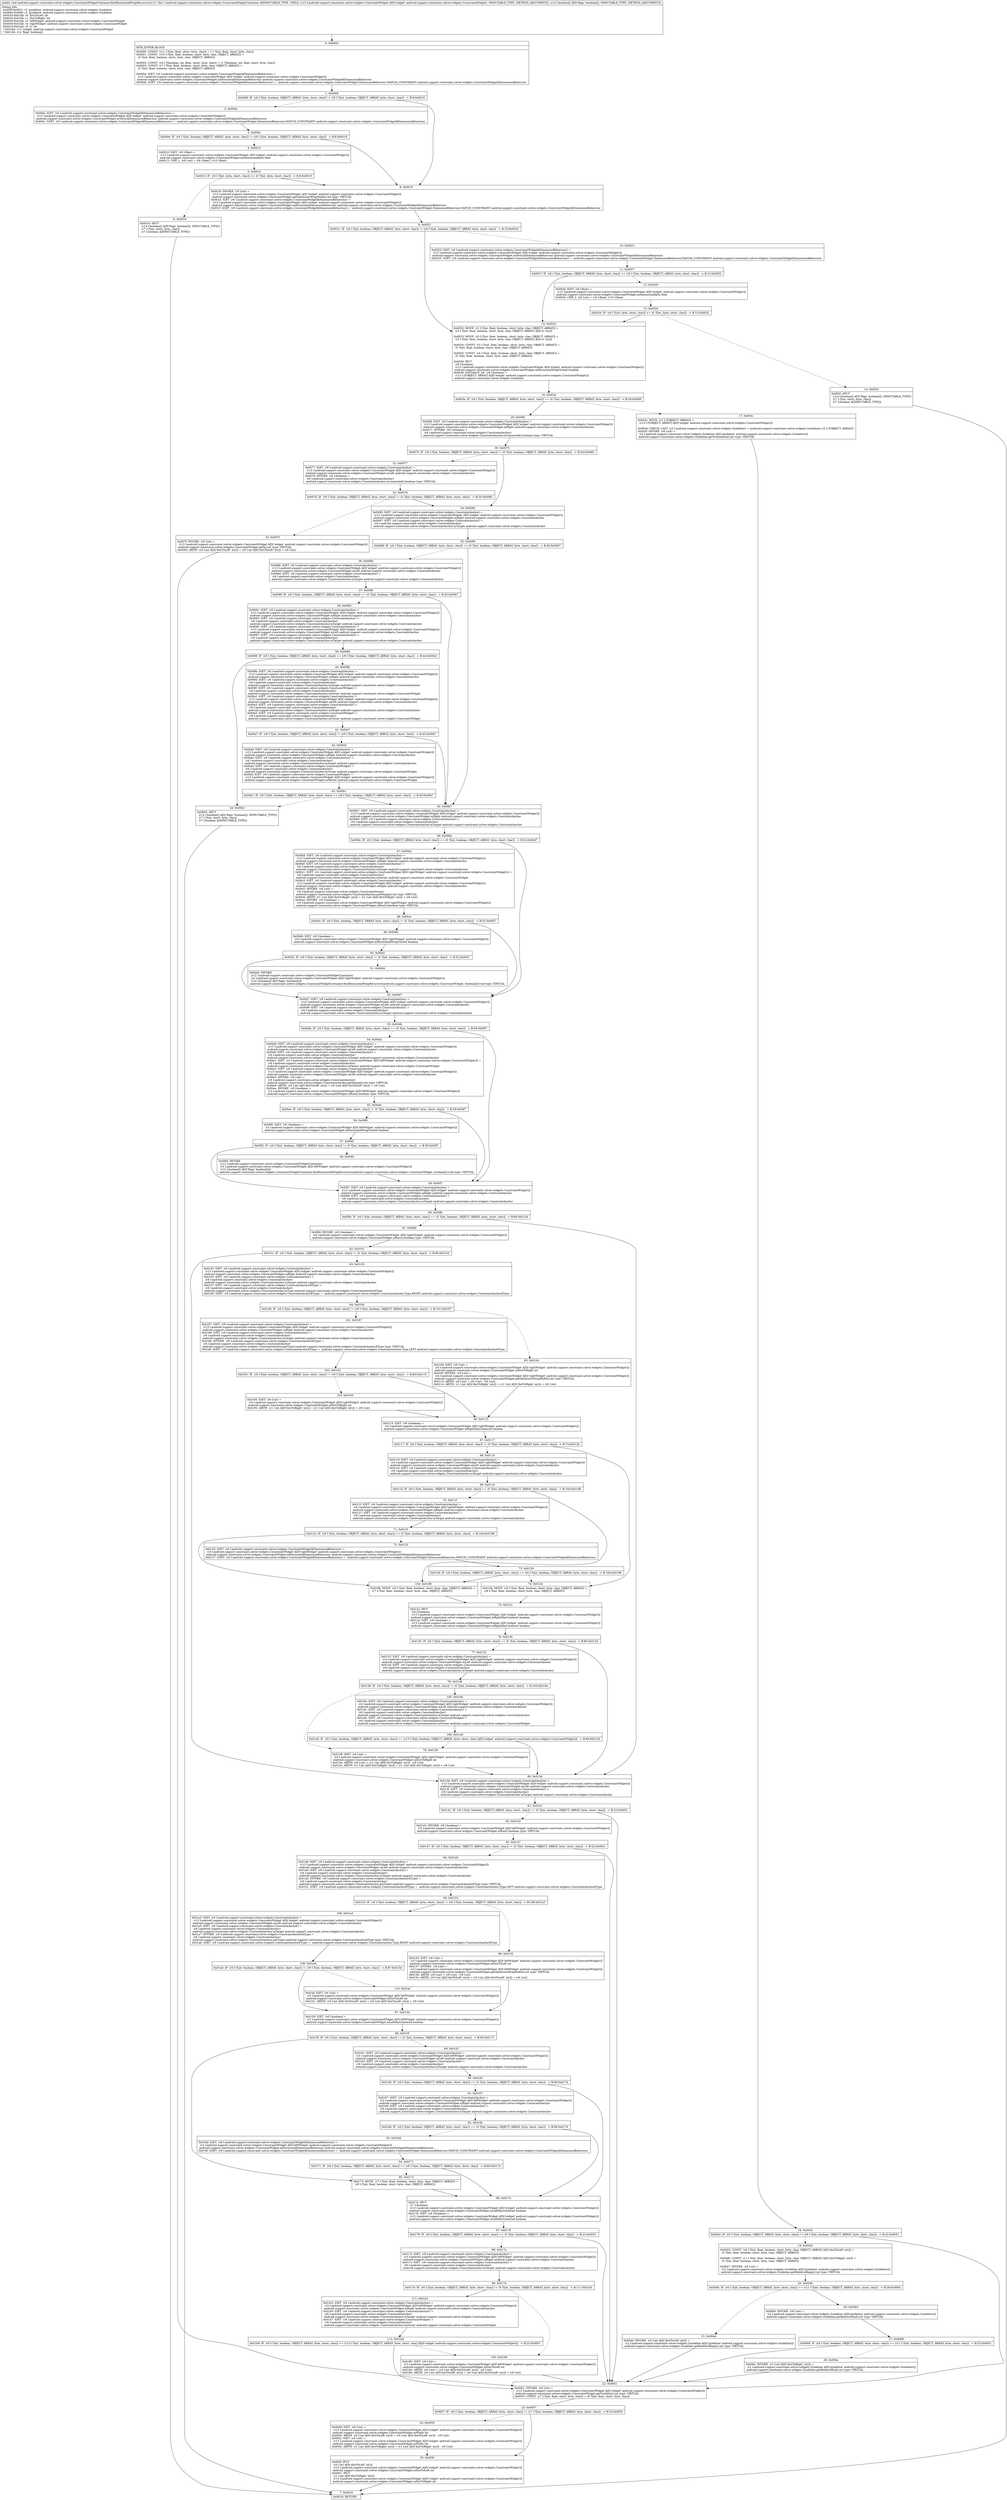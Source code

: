 digraph "CFG forandroid.support.constraint.solver.widgets.ConstraintWidgetContainer.findHorizontalWrapRecursive(Landroid\/support\/constraint\/solver\/widgets\/ConstraintWidget;[Z)V" {
Node_0 [shape=record,label="{0\:\ 0x0000|MTH_ENTER_BLOCK\l|0x0000: CONST  (r11 I:?[int, float, short, byte, char]) = (\-1 ?[int, float, short, byte, char]) \l0x0001: CONST  (r10 I:?[int, float, boolean, short, byte, char, OBJECT, ARRAY]) = \l  (0 ?[int, float, boolean, short, byte, char, OBJECT, ARRAY])\l \l0x0002: CONST  (r8 I:?[boolean, int, float, short, byte, char]) = (1 ?[boolean, int, float, short, byte, char]) \l0x0003: CONST  (r7 I:?[int, float, boolean, short, byte, char, OBJECT, ARRAY]) = \l  (0 ?[int, float, boolean, short, byte, char, OBJECT, ARRAY])\l \l0x0004: IGET  (r6 I:android.support.constraint.solver.widgets.ConstraintWidget$DimensionBehaviour) = \l  (r13 I:android.support.constraint.solver.widgets.ConstraintWidget A[D('widget' android.support.constraint.solver.widgets.ConstraintWidget)])\l android.support.constraint.solver.widgets.ConstraintWidget.mHorizontalDimensionBehaviour android.support.constraint.solver.widgets.ConstraintWidget$DimensionBehaviour \l0x0006: SGET  (r9 I:android.support.constraint.solver.widgets.ConstraintWidget$DimensionBehaviour) =  android.support.constraint.solver.widgets.ConstraintWidget.DimensionBehaviour.MATCH_CONSTRAINT android.support.constraint.solver.widgets.ConstraintWidget$DimensionBehaviour \l}"];
Node_1 [shape=record,label="{1\:\ 0x0008|0x0008: IF  (r6 I:?[int, boolean, OBJECT, ARRAY, byte, short, char]) != (r9 I:?[int, boolean, OBJECT, ARRAY, byte, short, char])  \-\> B:8:0x0019 \l}"];
Node_2 [shape=record,label="{2\:\ 0x000a|0x000a: IGET  (r6 I:android.support.constraint.solver.widgets.ConstraintWidget$DimensionBehaviour) = \l  (r13 I:android.support.constraint.solver.widgets.ConstraintWidget A[D('widget' android.support.constraint.solver.widgets.ConstraintWidget)])\l android.support.constraint.solver.widgets.ConstraintWidget.mVerticalDimensionBehaviour android.support.constraint.solver.widgets.ConstraintWidget$DimensionBehaviour \l0x000c: SGET  (r9 I:android.support.constraint.solver.widgets.ConstraintWidget$DimensionBehaviour) =  android.support.constraint.solver.widgets.ConstraintWidget.DimensionBehaviour.MATCH_CONSTRAINT android.support.constraint.solver.widgets.ConstraintWidget$DimensionBehaviour \l}"];
Node_3 [shape=record,label="{3\:\ 0x000e|0x000e: IF  (r6 I:?[int, boolean, OBJECT, ARRAY, byte, short, char]) != (r9 I:?[int, boolean, OBJECT, ARRAY, byte, short, char])  \-\> B:8:0x0019 \l}"];
Node_4 [shape=record,label="{4\:\ 0x0010|0x0010: IGET  (r6 I:float) = \l  (r13 I:android.support.constraint.solver.widgets.ConstraintWidget A[D('widget' android.support.constraint.solver.widgets.ConstraintWidget)])\l android.support.constraint.solver.widgets.ConstraintWidget.mDimensionRatio float \l0x0012: CMP_L  (r6 I:int) = (r6 I:float), (r10 I:float) \l}"];
Node_5 [shape=record,label="{5\:\ 0x0014|0x0014: IF  (r6 I:?[int, byte, short, char]) \<= (0 ?[int, byte, short, char])  \-\> B:8:0x0019 \l}"];
Node_6 [shape=record,label="{6\:\ 0x0016|0x0016: APUT  \l  (r14 I:boolean[] A[D('flags' boolean[]), IMMUTABLE_TYPE])\l  (r7 I:?[int, short, byte, char])\l  (r7 I:boolean A[IMMUTABLE_TYPE])\l \l}"];
Node_7 [shape=record,label="{7\:\ 0x0018|0x0018: RETURN   \l}"];
Node_8 [shape=record,label="{8\:\ 0x0019|0x0019: INVOKE  (r5 I:int) = \l  (r13 I:android.support.constraint.solver.widgets.ConstraintWidget A[D('widget' android.support.constraint.solver.widgets.ConstraintWidget)])\l android.support.constraint.solver.widgets.ConstraintWidget.getOptimizerWrapWidth():int type: VIRTUAL \l0x001d: IGET  (r6 I:android.support.constraint.solver.widgets.ConstraintWidget$DimensionBehaviour) = \l  (r13 I:android.support.constraint.solver.widgets.ConstraintWidget A[D('widget' android.support.constraint.solver.widgets.ConstraintWidget)])\l android.support.constraint.solver.widgets.ConstraintWidget.mHorizontalDimensionBehaviour android.support.constraint.solver.widgets.ConstraintWidget$DimensionBehaviour \l0x001f: SGET  (r9 I:android.support.constraint.solver.widgets.ConstraintWidget$DimensionBehaviour) =  android.support.constraint.solver.widgets.ConstraintWidget.DimensionBehaviour.MATCH_CONSTRAINT android.support.constraint.solver.widgets.ConstraintWidget$DimensionBehaviour \l}"];
Node_9 [shape=record,label="{9\:\ 0x0021|0x0021: IF  (r6 I:?[int, boolean, OBJECT, ARRAY, byte, short, char]) != (r9 I:?[int, boolean, OBJECT, ARRAY, byte, short, char])  \-\> B:15:0x0032 \l}"];
Node_10 [shape=record,label="{10\:\ 0x0023|0x0023: IGET  (r6 I:android.support.constraint.solver.widgets.ConstraintWidget$DimensionBehaviour) = \l  (r13 I:android.support.constraint.solver.widgets.ConstraintWidget A[D('widget' android.support.constraint.solver.widgets.ConstraintWidget)])\l android.support.constraint.solver.widgets.ConstraintWidget.mVerticalDimensionBehaviour android.support.constraint.solver.widgets.ConstraintWidget$DimensionBehaviour \l0x0025: SGET  (r9 I:android.support.constraint.solver.widgets.ConstraintWidget$DimensionBehaviour) =  android.support.constraint.solver.widgets.ConstraintWidget.DimensionBehaviour.MATCH_CONSTRAINT android.support.constraint.solver.widgets.ConstraintWidget$DimensionBehaviour \l}"];
Node_11 [shape=record,label="{11\:\ 0x0027|0x0027: IF  (r6 I:?[int, boolean, OBJECT, ARRAY, byte, short, char]) == (r9 I:?[int, boolean, OBJECT, ARRAY, byte, short, char])  \-\> B:15:0x0032 \l}"];
Node_12 [shape=record,label="{12\:\ 0x0029|0x0029: IGET  (r6 I:float) = \l  (r13 I:android.support.constraint.solver.widgets.ConstraintWidget A[D('widget' android.support.constraint.solver.widgets.ConstraintWidget)])\l android.support.constraint.solver.widgets.ConstraintWidget.mDimensionRatio float \l0x002b: CMP_L  (r6 I:int) = (r6 I:float), (r10 I:float) \l}"];
Node_13 [shape=record,label="{13\:\ 0x002d|0x002d: IF  (r6 I:?[int, byte, short, char]) \<= (0 ?[int, byte, short, char])  \-\> B:15:0x0032 \l}"];
Node_14 [shape=record,label="{14\:\ 0x002f|0x002f: APUT  \l  (r14 I:boolean[] A[D('flags' boolean[]), IMMUTABLE_TYPE])\l  (r7 I:?[int, short, byte, char])\l  (r7 I:boolean A[IMMUTABLE_TYPE])\l \l}"];
Node_15 [shape=record,label="{15\:\ 0x0032|0x0032: MOVE  (r1 I:?[int, float, boolean, short, byte, char, OBJECT, ARRAY]) = \l  (r5 I:?[int, float, boolean, short, byte, char, OBJECT, ARRAY] A[D('w' int)])\l \l0x0033: MOVE  (r0 I:?[int, float, boolean, short, byte, char, OBJECT, ARRAY]) = \l  (r5 I:?[int, float, boolean, short, byte, char, OBJECT, ARRAY] A[D('w' int)])\l \l0x0034: CONST  (r3 I:?[int, float, boolean, short, byte, char, OBJECT, ARRAY]) = \l  (0 ?[int, float, boolean, short, byte, char, OBJECT, ARRAY])\l \l0x0035: CONST  (r4 I:?[int, float, boolean, short, byte, char, OBJECT, ARRAY]) = \l  (0 ?[int, float, boolean, short, byte, char, OBJECT, ARRAY])\l \l0x0036: IPUT  \l  (r8 I:boolean)\l  (r13 I:android.support.constraint.solver.widgets.ConstraintWidget A[D('widget' android.support.constraint.solver.widgets.ConstraintWidget)])\l android.support.constraint.solver.widgets.ConstraintWidget.mHorizontalWrapVisited boolean \l0x0038: INSTANCE_OF  (r6 I:boolean) = \l  (r13 I:?[OBJECT, ARRAY] A[D('widget' android.support.constraint.solver.widgets.ConstraintWidget)])\l android.support.constraint.solver.widgets.Guideline \l}"];
Node_16 [shape=record,label="{16\:\ 0x003a|0x003a: IF  (r6 I:?[int, boolean, OBJECT, ARRAY, byte, short, char]) == (0 ?[int, boolean, OBJECT, ARRAY, byte, short, char])  \-\> B:29:0x006f \l}"];
Node_17 [shape=record,label="{17\:\ 0x003c|0x003c: MOVE  (r2 I:?[OBJECT, ARRAY]) = \l  (r13 I:?[OBJECT, ARRAY] A[D('widget' android.support.constraint.solver.widgets.ConstraintWidget)])\l \l0x003d: CHECK_CAST  (r2 I:android.support.constraint.solver.widgets.Guideline) = (android.support.constraint.solver.widgets.Guideline) (r2 I:?[OBJECT, ARRAY]) \l0x003f: INVOKE  (r6 I:int) = \l  (r2 I:android.support.constraint.solver.widgets.Guideline A[D('guideline' android.support.constraint.solver.widgets.Guideline)])\l android.support.constraint.solver.widgets.Guideline.getOrientation():int type: VIRTUAL \l}"];
Node_18 [shape=record,label="{18\:\ 0x0043|0x0043: IF  (r6 I:?[int, boolean, OBJECT, ARRAY, byte, short, char]) != (r8 I:?[int, boolean, OBJECT, ARRAY, byte, short, char])  \-\> B:22:0x0051 \l}"];
Node_19 [shape=record,label="{19\:\ 0x0045|0x0045: CONST  (r0 I:?[int, float, boolean, short, byte, char, OBJECT, ARRAY] A[D('distToLeft' int)]) = \l  (0 ?[int, float, boolean, short, byte, char, OBJECT, ARRAY])\l \l0x0046: CONST  (r1 I:?[int, float, boolean, short, byte, char, OBJECT, ARRAY] A[D('distToRight' int)]) = \l  (0 ?[int, float, boolean, short, byte, char, OBJECT, ARRAY])\l \l0x0047: INVOKE  (r6 I:int) = \l  (r2 I:android.support.constraint.solver.widgets.Guideline A[D('guideline' android.support.constraint.solver.widgets.Guideline)])\l android.support.constraint.solver.widgets.Guideline.getRelativeBegin():int type: VIRTUAL \l}"];
Node_20 [shape=record,label="{20\:\ 0x004b|0x004b: IF  (r6 I:?[int, boolean, OBJECT, ARRAY, byte, short, char]) == (r11 I:?[int, boolean, OBJECT, ARRAY, byte, short, char])  \-\> B:26:0x0064 \l}"];
Node_21 [shape=record,label="{21\:\ 0x004d|0x004d: INVOKE  (r0 I:int A[D('distToLeft' int)]) = \l  (r2 I:android.support.constraint.solver.widgets.Guideline A[D('guideline' android.support.constraint.solver.widgets.Guideline)])\l android.support.constraint.solver.widgets.Guideline.getRelativeBegin():int type: VIRTUAL \l}"];
Node_22 [shape=record,label="{22\:\ 0x0051|0x0051: INVOKE  (r6 I:int) = \l  (r13 I:android.support.constraint.solver.widgets.ConstraintWidget A[D('widget' android.support.constraint.solver.widgets.ConstraintWidget)])\l android.support.constraint.solver.widgets.ConstraintWidget.getVisibility():int type: VIRTUAL \l0x0055: CONST  (r7 I:?[int, float, short, byte, char]) = (8 ?[int, float, short, byte, char]) \l}"];
Node_23 [shape=record,label="{23\:\ 0x0057|0x0057: IF  (r6 I:?[int, boolean, OBJECT, ARRAY, byte, short, char]) != (r7 I:?[int, boolean, OBJECT, ARRAY, byte, short, char])  \-\> B:25:0x005f \l}"];
Node_24 [shape=record,label="{24\:\ 0x0059|0x0059: IGET  (r6 I:int) = \l  (r13 I:android.support.constraint.solver.widgets.ConstraintWidget A[D('widget' android.support.constraint.solver.widgets.ConstraintWidget)])\l android.support.constraint.solver.widgets.ConstraintWidget.mWidth int \l0x005b: ARITH  (r0 I:int A[D('distToLeft' int)]) = (r0 I:int A[D('distToLeft' int)]) \- (r6 I:int) \l0x005c: IGET  (r6 I:int) = \l  (r13 I:android.support.constraint.solver.widgets.ConstraintWidget A[D('widget' android.support.constraint.solver.widgets.ConstraintWidget)])\l android.support.constraint.solver.widgets.ConstraintWidget.mWidth int \l0x005e: ARITH  (r1 I:int A[D('distToRight' int)]) = (r1 I:int A[D('distToRight' int)]) \- (r6 I:int) \l}"];
Node_25 [shape=record,label="{25\:\ 0x005f|0x005f: IPUT  \l  (r0 I:int A[D('distToLeft' int)])\l  (r13 I:android.support.constraint.solver.widgets.ConstraintWidget A[D('widget' android.support.constraint.solver.widgets.ConstraintWidget)])\l android.support.constraint.solver.widgets.ConstraintWidget.mDistToLeft int \l0x0061: IPUT  \l  (r1 I:int A[D('distToRight' int)])\l  (r13 I:android.support.constraint.solver.widgets.ConstraintWidget A[D('widget' android.support.constraint.solver.widgets.ConstraintWidget)])\l android.support.constraint.solver.widgets.ConstraintWidget.mDistToRight int \l}"];
Node_26 [shape=record,label="{26\:\ 0x0064|0x0064: INVOKE  (r6 I:int) = \l  (r2 I:android.support.constraint.solver.widgets.Guideline A[D('guideline' android.support.constraint.solver.widgets.Guideline)])\l android.support.constraint.solver.widgets.Guideline.getRelativeEnd():int type: VIRTUAL \l}"];
Node_27 [shape=record,label="{27\:\ 0x0068|0x0068: IF  (r6 I:?[int, boolean, OBJECT, ARRAY, byte, short, char]) == (r11 I:?[int, boolean, OBJECT, ARRAY, byte, short, char])  \-\> B:22:0x0051 \l}"];
Node_28 [shape=record,label="{28\:\ 0x006a|0x006a: INVOKE  (r1 I:int A[D('distToRight' int)]) = \l  (r2 I:android.support.constraint.solver.widgets.Guideline A[D('guideline' android.support.constraint.solver.widgets.Guideline)])\l android.support.constraint.solver.widgets.Guideline.getRelativeEnd():int type: VIRTUAL \l}"];
Node_29 [shape=record,label="{29\:\ 0x006f|0x006f: IGET  (r6 I:android.support.constraint.solver.widgets.ConstraintAnchor) = \l  (r13 I:android.support.constraint.solver.widgets.ConstraintWidget A[D('widget' android.support.constraint.solver.widgets.ConstraintWidget)])\l android.support.constraint.solver.widgets.ConstraintWidget.mRight android.support.constraint.solver.widgets.ConstraintAnchor \l0x0071: INVOKE  (r6 I:boolean) = \l  (r6 I:android.support.constraint.solver.widgets.ConstraintAnchor)\l android.support.constraint.solver.widgets.ConstraintAnchor.isConnected():boolean type: VIRTUAL \l}"];
Node_30 [shape=record,label="{30\:\ 0x0075|0x0075: IF  (r6 I:?[int, boolean, OBJECT, ARRAY, byte, short, char]) != (0 ?[int, boolean, OBJECT, ARRAY, byte, short, char])  \-\> B:34:0x0085 \l}"];
Node_31 [shape=record,label="{31\:\ 0x0077|0x0077: IGET  (r6 I:android.support.constraint.solver.widgets.ConstraintAnchor) = \l  (r13 I:android.support.constraint.solver.widgets.ConstraintWidget A[D('widget' android.support.constraint.solver.widgets.ConstraintWidget)])\l android.support.constraint.solver.widgets.ConstraintWidget.mLeft android.support.constraint.solver.widgets.ConstraintAnchor \l0x0079: INVOKE  (r6 I:boolean) = \l  (r6 I:android.support.constraint.solver.widgets.ConstraintAnchor)\l android.support.constraint.solver.widgets.ConstraintAnchor.isConnected():boolean type: VIRTUAL \l}"];
Node_32 [shape=record,label="{32\:\ 0x007d|0x007d: IF  (r6 I:?[int, boolean, OBJECT, ARRAY, byte, short, char]) != (0 ?[int, boolean, OBJECT, ARRAY, byte, short, char])  \-\> B:34:0x0085 \l}"];
Node_33 [shape=record,label="{33\:\ 0x007f|0x007f: INVOKE  (r6 I:int) = \l  (r13 I:android.support.constraint.solver.widgets.ConstraintWidget A[D('widget' android.support.constraint.solver.widgets.ConstraintWidget)])\l android.support.constraint.solver.widgets.ConstraintWidget.getX():int type: VIRTUAL \l0x0083: ARITH  (r0 I:int A[D('distToLeft' int)]) = (r0 I:int A[D('distToLeft' int)]) + (r6 I:int) \l}"];
Node_34 [shape=record,label="{34\:\ 0x0085|0x0085: IGET  (r6 I:android.support.constraint.solver.widgets.ConstraintAnchor) = \l  (r13 I:android.support.constraint.solver.widgets.ConstraintWidget A[D('widget' android.support.constraint.solver.widgets.ConstraintWidget)])\l android.support.constraint.solver.widgets.ConstraintWidget.mRight android.support.constraint.solver.widgets.ConstraintAnchor \l0x0087: IGET  (r6 I:android.support.constraint.solver.widgets.ConstraintAnchor) = \l  (r6 I:android.support.constraint.solver.widgets.ConstraintAnchor)\l android.support.constraint.solver.widgets.ConstraintAnchor.mTarget android.support.constraint.solver.widgets.ConstraintAnchor \l}"];
Node_35 [shape=record,label="{35\:\ 0x0089|0x0089: IF  (r6 I:?[int, boolean, OBJECT, ARRAY, byte, short, char]) == (0 ?[int, boolean, OBJECT, ARRAY, byte, short, char])  \-\> B:45:0x00b7 \l}"];
Node_36 [shape=record,label="{36\:\ 0x008b|0x008b: IGET  (r6 I:android.support.constraint.solver.widgets.ConstraintAnchor) = \l  (r13 I:android.support.constraint.solver.widgets.ConstraintWidget A[D('widget' android.support.constraint.solver.widgets.ConstraintWidget)])\l android.support.constraint.solver.widgets.ConstraintWidget.mLeft android.support.constraint.solver.widgets.ConstraintAnchor \l0x008d: IGET  (r6 I:android.support.constraint.solver.widgets.ConstraintAnchor) = \l  (r6 I:android.support.constraint.solver.widgets.ConstraintAnchor)\l android.support.constraint.solver.widgets.ConstraintAnchor.mTarget android.support.constraint.solver.widgets.ConstraintAnchor \l}"];
Node_37 [shape=record,label="{37\:\ 0x008f|0x008f: IF  (r6 I:?[int, boolean, OBJECT, ARRAY, byte, short, char]) == (0 ?[int, boolean, OBJECT, ARRAY, byte, short, char])  \-\> B:45:0x00b7 \l}"];
Node_38 [shape=record,label="{38\:\ 0x0091|0x0091: IGET  (r6 I:android.support.constraint.solver.widgets.ConstraintAnchor) = \l  (r13 I:android.support.constraint.solver.widgets.ConstraintWidget A[D('widget' android.support.constraint.solver.widgets.ConstraintWidget)])\l android.support.constraint.solver.widgets.ConstraintWidget.mRight android.support.constraint.solver.widgets.ConstraintAnchor \l0x0093: IGET  (r6 I:android.support.constraint.solver.widgets.ConstraintAnchor) = \l  (r6 I:android.support.constraint.solver.widgets.ConstraintAnchor)\l android.support.constraint.solver.widgets.ConstraintAnchor.mTarget android.support.constraint.solver.widgets.ConstraintAnchor \l0x0095: IGET  (r9 I:android.support.constraint.solver.widgets.ConstraintAnchor) = \l  (r13 I:android.support.constraint.solver.widgets.ConstraintWidget A[D('widget' android.support.constraint.solver.widgets.ConstraintWidget)])\l android.support.constraint.solver.widgets.ConstraintWidget.mLeft android.support.constraint.solver.widgets.ConstraintAnchor \l0x0097: IGET  (r9 I:android.support.constraint.solver.widgets.ConstraintAnchor) = \l  (r9 I:android.support.constraint.solver.widgets.ConstraintAnchor)\l android.support.constraint.solver.widgets.ConstraintAnchor.mTarget android.support.constraint.solver.widgets.ConstraintAnchor \l}"];
Node_39 [shape=record,label="{39\:\ 0x0099|0x0099: IF  (r6 I:?[int, boolean, OBJECT, ARRAY, byte, short, char]) == (r9 I:?[int, boolean, OBJECT, ARRAY, byte, short, char])  \-\> B:44:0x00b3 \l}"];
Node_40 [shape=record,label="{40\:\ 0x009b|0x009b: IGET  (r6 I:android.support.constraint.solver.widgets.ConstraintAnchor) = \l  (r13 I:android.support.constraint.solver.widgets.ConstraintWidget A[D('widget' android.support.constraint.solver.widgets.ConstraintWidget)])\l android.support.constraint.solver.widgets.ConstraintWidget.mRight android.support.constraint.solver.widgets.ConstraintAnchor \l0x009d: IGET  (r6 I:android.support.constraint.solver.widgets.ConstraintAnchor) = \l  (r6 I:android.support.constraint.solver.widgets.ConstraintAnchor)\l android.support.constraint.solver.widgets.ConstraintAnchor.mTarget android.support.constraint.solver.widgets.ConstraintAnchor \l0x009f: IGET  (r6 I:android.support.constraint.solver.widgets.ConstraintWidget) = \l  (r6 I:android.support.constraint.solver.widgets.ConstraintAnchor)\l android.support.constraint.solver.widgets.ConstraintAnchor.mOwner android.support.constraint.solver.widgets.ConstraintWidget \l0x00a1: IGET  (r9 I:android.support.constraint.solver.widgets.ConstraintAnchor) = \l  (r13 I:android.support.constraint.solver.widgets.ConstraintWidget A[D('widget' android.support.constraint.solver.widgets.ConstraintWidget)])\l android.support.constraint.solver.widgets.ConstraintWidget.mLeft android.support.constraint.solver.widgets.ConstraintAnchor \l0x00a3: IGET  (r9 I:android.support.constraint.solver.widgets.ConstraintAnchor) = \l  (r9 I:android.support.constraint.solver.widgets.ConstraintAnchor)\l android.support.constraint.solver.widgets.ConstraintAnchor.mTarget android.support.constraint.solver.widgets.ConstraintAnchor \l0x00a5: IGET  (r9 I:android.support.constraint.solver.widgets.ConstraintWidget) = \l  (r9 I:android.support.constraint.solver.widgets.ConstraintAnchor)\l android.support.constraint.solver.widgets.ConstraintAnchor.mOwner android.support.constraint.solver.widgets.ConstraintWidget \l}"];
Node_41 [shape=record,label="{41\:\ 0x00a7|0x00a7: IF  (r6 I:?[int, boolean, OBJECT, ARRAY, byte, short, char]) != (r9 I:?[int, boolean, OBJECT, ARRAY, byte, short, char])  \-\> B:45:0x00b7 \l}"];
Node_42 [shape=record,label="{42\:\ 0x00a9|0x00a9: IGET  (r6 I:android.support.constraint.solver.widgets.ConstraintAnchor) = \l  (r13 I:android.support.constraint.solver.widgets.ConstraintWidget A[D('widget' android.support.constraint.solver.widgets.ConstraintWidget)])\l android.support.constraint.solver.widgets.ConstraintWidget.mRight android.support.constraint.solver.widgets.ConstraintAnchor \l0x00ab: IGET  (r6 I:android.support.constraint.solver.widgets.ConstraintAnchor) = \l  (r6 I:android.support.constraint.solver.widgets.ConstraintAnchor)\l android.support.constraint.solver.widgets.ConstraintAnchor.mTarget android.support.constraint.solver.widgets.ConstraintAnchor \l0x00ad: IGET  (r6 I:android.support.constraint.solver.widgets.ConstraintWidget) = \l  (r6 I:android.support.constraint.solver.widgets.ConstraintAnchor)\l android.support.constraint.solver.widgets.ConstraintAnchor.mOwner android.support.constraint.solver.widgets.ConstraintWidget \l0x00af: IGET  (r9 I:android.support.constraint.solver.widgets.ConstraintWidget) = \l  (r13 I:android.support.constraint.solver.widgets.ConstraintWidget A[D('widget' android.support.constraint.solver.widgets.ConstraintWidget)])\l android.support.constraint.solver.widgets.ConstraintWidget.mParent android.support.constraint.solver.widgets.ConstraintWidget \l}"];
Node_43 [shape=record,label="{43\:\ 0x00b1|0x00b1: IF  (r6 I:?[int, boolean, OBJECT, ARRAY, byte, short, char]) == (r9 I:?[int, boolean, OBJECT, ARRAY, byte, short, char])  \-\> B:45:0x00b7 \l}"];
Node_44 [shape=record,label="{44\:\ 0x00b3|0x00b3: APUT  \l  (r14 I:boolean[] A[D('flags' boolean[]), IMMUTABLE_TYPE])\l  (r7 I:?[int, short, byte, char])\l  (r7 I:boolean A[IMMUTABLE_TYPE])\l \l}"];
Node_45 [shape=record,label="{45\:\ 0x00b7|0x00b7: IGET  (r6 I:android.support.constraint.solver.widgets.ConstraintAnchor) = \l  (r13 I:android.support.constraint.solver.widgets.ConstraintWidget A[D('widget' android.support.constraint.solver.widgets.ConstraintWidget)])\l android.support.constraint.solver.widgets.ConstraintWidget.mRight android.support.constraint.solver.widgets.ConstraintAnchor \l0x00b9: IGET  (r6 I:android.support.constraint.solver.widgets.ConstraintAnchor) = \l  (r6 I:android.support.constraint.solver.widgets.ConstraintAnchor)\l android.support.constraint.solver.widgets.ConstraintAnchor.mTarget android.support.constraint.solver.widgets.ConstraintAnchor \l}"];
Node_46 [shape=record,label="{46\:\ 0x00bb|0x00bb: IF  (r6 I:?[int, boolean, OBJECT, ARRAY, byte, short, char]) == (0 ?[int, boolean, OBJECT, ARRAY, byte, short, char])  \-\> B:52:0x00d7 \l}"];
Node_47 [shape=record,label="{47\:\ 0x00bd|0x00bd: IGET  (r6 I:android.support.constraint.solver.widgets.ConstraintAnchor) = \l  (r13 I:android.support.constraint.solver.widgets.ConstraintWidget A[D('widget' android.support.constraint.solver.widgets.ConstraintWidget)])\l android.support.constraint.solver.widgets.ConstraintWidget.mRight android.support.constraint.solver.widgets.ConstraintAnchor \l0x00bf: IGET  (r6 I:android.support.constraint.solver.widgets.ConstraintAnchor) = \l  (r6 I:android.support.constraint.solver.widgets.ConstraintAnchor)\l android.support.constraint.solver.widgets.ConstraintAnchor.mTarget android.support.constraint.solver.widgets.ConstraintAnchor \l0x00c1: IGET  (r4 I:android.support.constraint.solver.widgets.ConstraintWidget A[D('rightWidget' android.support.constraint.solver.widgets.ConstraintWidget)]) = \l  (r6 I:android.support.constraint.solver.widgets.ConstraintAnchor)\l android.support.constraint.solver.widgets.ConstraintAnchor.mOwner android.support.constraint.solver.widgets.ConstraintWidget \l0x00c3: IGET  (r6 I:android.support.constraint.solver.widgets.ConstraintAnchor) = \l  (r13 I:android.support.constraint.solver.widgets.ConstraintWidget A[D('widget' android.support.constraint.solver.widgets.ConstraintWidget)])\l android.support.constraint.solver.widgets.ConstraintWidget.mRight android.support.constraint.solver.widgets.ConstraintAnchor \l0x00c5: INVOKE  (r6 I:int) = \l  (r6 I:android.support.constraint.solver.widgets.ConstraintAnchor)\l android.support.constraint.solver.widgets.ConstraintAnchor.getMargin():int type: VIRTUAL \l0x00c9: ARITH  (r1 I:int A[D('distToRight' int)]) = (r1 I:int A[D('distToRight' int)]) + (r6 I:int) \l0x00ca: INVOKE  (r6 I:boolean) = \l  (r4 I:android.support.constraint.solver.widgets.ConstraintWidget A[D('rightWidget' android.support.constraint.solver.widgets.ConstraintWidget)])\l android.support.constraint.solver.widgets.ConstraintWidget.isRoot():boolean type: VIRTUAL \l}"];
Node_48 [shape=record,label="{48\:\ 0x00ce|0x00ce: IF  (r6 I:?[int, boolean, OBJECT, ARRAY, byte, short, char]) != (0 ?[int, boolean, OBJECT, ARRAY, byte, short, char])  \-\> B:52:0x00d7 \l}"];
Node_49 [shape=record,label="{49\:\ 0x00d0|0x00d0: IGET  (r6 I:boolean) = \l  (r4 I:android.support.constraint.solver.widgets.ConstraintWidget A[D('rightWidget' android.support.constraint.solver.widgets.ConstraintWidget)])\l android.support.constraint.solver.widgets.ConstraintWidget.mHorizontalWrapVisited boolean \l}"];
Node_50 [shape=record,label="{50\:\ 0x00d2|0x00d2: IF  (r6 I:?[int, boolean, OBJECT, ARRAY, byte, short, char]) != (0 ?[int, boolean, OBJECT, ARRAY, byte, short, char])  \-\> B:52:0x00d7 \l}"];
Node_51 [shape=record,label="{51\:\ 0x00d4|0x00d4: INVOKE  \l  (r12 I:android.support.constraint.solver.widgets.ConstraintWidgetContainer)\l  (r4 I:android.support.constraint.solver.widgets.ConstraintWidget A[D('rightWidget' android.support.constraint.solver.widgets.ConstraintWidget)])\l  (r14 I:boolean[] A[D('flags' boolean[])])\l android.support.constraint.solver.widgets.ConstraintWidgetContainer.findHorizontalWrapRecursive(android.support.constraint.solver.widgets.ConstraintWidget, boolean[]):void type: VIRTUAL \l}"];
Node_52 [shape=record,label="{52\:\ 0x00d7|0x00d7: IGET  (r6 I:android.support.constraint.solver.widgets.ConstraintAnchor) = \l  (r13 I:android.support.constraint.solver.widgets.ConstraintWidget A[D('widget' android.support.constraint.solver.widgets.ConstraintWidget)])\l android.support.constraint.solver.widgets.ConstraintWidget.mLeft android.support.constraint.solver.widgets.ConstraintAnchor \l0x00d9: IGET  (r6 I:android.support.constraint.solver.widgets.ConstraintAnchor) = \l  (r6 I:android.support.constraint.solver.widgets.ConstraintAnchor)\l android.support.constraint.solver.widgets.ConstraintAnchor.mTarget android.support.constraint.solver.widgets.ConstraintAnchor \l}"];
Node_53 [shape=record,label="{53\:\ 0x00db|0x00db: IF  (r6 I:?[int, boolean, OBJECT, ARRAY, byte, short, char]) == (0 ?[int, boolean, OBJECT, ARRAY, byte, short, char])  \-\> B:59:0x00f7 \l}"];
Node_54 [shape=record,label="{54\:\ 0x00dd|0x00dd: IGET  (r6 I:android.support.constraint.solver.widgets.ConstraintAnchor) = \l  (r13 I:android.support.constraint.solver.widgets.ConstraintWidget A[D('widget' android.support.constraint.solver.widgets.ConstraintWidget)])\l android.support.constraint.solver.widgets.ConstraintWidget.mLeft android.support.constraint.solver.widgets.ConstraintAnchor \l0x00df: IGET  (r6 I:android.support.constraint.solver.widgets.ConstraintAnchor) = \l  (r6 I:android.support.constraint.solver.widgets.ConstraintAnchor)\l android.support.constraint.solver.widgets.ConstraintAnchor.mTarget android.support.constraint.solver.widgets.ConstraintAnchor \l0x00e1: IGET  (r3 I:android.support.constraint.solver.widgets.ConstraintWidget A[D('leftWidget' android.support.constraint.solver.widgets.ConstraintWidget)]) = \l  (r6 I:android.support.constraint.solver.widgets.ConstraintAnchor)\l android.support.constraint.solver.widgets.ConstraintAnchor.mOwner android.support.constraint.solver.widgets.ConstraintWidget \l0x00e3: IGET  (r6 I:android.support.constraint.solver.widgets.ConstraintAnchor) = \l  (r13 I:android.support.constraint.solver.widgets.ConstraintWidget A[D('widget' android.support.constraint.solver.widgets.ConstraintWidget)])\l android.support.constraint.solver.widgets.ConstraintWidget.mLeft android.support.constraint.solver.widgets.ConstraintAnchor \l0x00e5: INVOKE  (r6 I:int) = \l  (r6 I:android.support.constraint.solver.widgets.ConstraintAnchor)\l android.support.constraint.solver.widgets.ConstraintAnchor.getMargin():int type: VIRTUAL \l0x00e9: ARITH  (r0 I:int A[D('distToLeft' int)]) = (r0 I:int A[D('distToLeft' int)]) + (r6 I:int) \l0x00ea: INVOKE  (r6 I:boolean) = \l  (r3 I:android.support.constraint.solver.widgets.ConstraintWidget A[D('leftWidget' android.support.constraint.solver.widgets.ConstraintWidget)])\l android.support.constraint.solver.widgets.ConstraintWidget.isRoot():boolean type: VIRTUAL \l}"];
Node_55 [shape=record,label="{55\:\ 0x00ee|0x00ee: IF  (r6 I:?[int, boolean, OBJECT, ARRAY, byte, short, char]) != (0 ?[int, boolean, OBJECT, ARRAY, byte, short, char])  \-\> B:59:0x00f7 \l}"];
Node_56 [shape=record,label="{56\:\ 0x00f0|0x00f0: IGET  (r6 I:boolean) = \l  (r3 I:android.support.constraint.solver.widgets.ConstraintWidget A[D('leftWidget' android.support.constraint.solver.widgets.ConstraintWidget)])\l android.support.constraint.solver.widgets.ConstraintWidget.mHorizontalWrapVisited boolean \l}"];
Node_57 [shape=record,label="{57\:\ 0x00f2|0x00f2: IF  (r6 I:?[int, boolean, OBJECT, ARRAY, byte, short, char]) != (0 ?[int, boolean, OBJECT, ARRAY, byte, short, char])  \-\> B:59:0x00f7 \l}"];
Node_58 [shape=record,label="{58\:\ 0x00f4|0x00f4: INVOKE  \l  (r12 I:android.support.constraint.solver.widgets.ConstraintWidgetContainer)\l  (r3 I:android.support.constraint.solver.widgets.ConstraintWidget A[D('leftWidget' android.support.constraint.solver.widgets.ConstraintWidget)])\l  (r14 I:boolean[] A[D('flags' boolean[])])\l android.support.constraint.solver.widgets.ConstraintWidgetContainer.findHorizontalWrapRecursive(android.support.constraint.solver.widgets.ConstraintWidget, boolean[]):void type: VIRTUAL \l}"];
Node_59 [shape=record,label="{59\:\ 0x00f7|0x00f7: IGET  (r6 I:android.support.constraint.solver.widgets.ConstraintAnchor) = \l  (r13 I:android.support.constraint.solver.widgets.ConstraintWidget A[D('widget' android.support.constraint.solver.widgets.ConstraintWidget)])\l android.support.constraint.solver.widgets.ConstraintWidget.mRight android.support.constraint.solver.widgets.ConstraintAnchor \l0x00f9: IGET  (r6 I:android.support.constraint.solver.widgets.ConstraintAnchor) = \l  (r6 I:android.support.constraint.solver.widgets.ConstraintAnchor)\l android.support.constraint.solver.widgets.ConstraintAnchor.mTarget android.support.constraint.solver.widgets.ConstraintAnchor \l}"];
Node_60 [shape=record,label="{60\:\ 0x00fb|0x00fb: IF  (r6 I:?[int, boolean, OBJECT, ARRAY, byte, short, char]) == (0 ?[int, boolean, OBJECT, ARRAY, byte, short, char])  \-\> B:80:0x013d \l}"];
Node_61 [shape=record,label="{61\:\ 0x00fd|0x00fd: INVOKE  (r6 I:boolean) = \l  (r4 I:android.support.constraint.solver.widgets.ConstraintWidget A[D('rightWidget' android.support.constraint.solver.widgets.ConstraintWidget)])\l android.support.constraint.solver.widgets.ConstraintWidget.isRoot():boolean type: VIRTUAL \l}"];
Node_62 [shape=record,label="{62\:\ 0x0101|0x0101: IF  (r6 I:?[int, boolean, OBJECT, ARRAY, byte, short, char]) != (0 ?[int, boolean, OBJECT, ARRAY, byte, short, char])  \-\> B:80:0x013d \l}"];
Node_63 [shape=record,label="{63\:\ 0x0103|0x0103: IGET  (r6 I:android.support.constraint.solver.widgets.ConstraintAnchor) = \l  (r13 I:android.support.constraint.solver.widgets.ConstraintWidget A[D('widget' android.support.constraint.solver.widgets.ConstraintWidget)])\l android.support.constraint.solver.widgets.ConstraintWidget.mRight android.support.constraint.solver.widgets.ConstraintAnchor \l0x0105: IGET  (r6 I:android.support.constraint.solver.widgets.ConstraintAnchor) = \l  (r6 I:android.support.constraint.solver.widgets.ConstraintAnchor)\l android.support.constraint.solver.widgets.ConstraintAnchor.mTarget android.support.constraint.solver.widgets.ConstraintAnchor \l0x0107: IGET  (r6 I:android.support.constraint.solver.widgets.ConstraintAnchor$Type) = \l  (r6 I:android.support.constraint.solver.widgets.ConstraintAnchor)\l android.support.constraint.solver.widgets.ConstraintAnchor.mType android.support.constraint.solver.widgets.ConstraintAnchor$Type \l0x0109: SGET  (r9 I:android.support.constraint.solver.widgets.ConstraintAnchor$Type) =  android.support.constraint.solver.widgets.ConstraintAnchor.Type.RIGHT android.support.constraint.solver.widgets.ConstraintAnchor$Type \l}"];
Node_64 [shape=record,label="{64\:\ 0x010b|0x010b: IF  (r6 I:?[int, boolean, OBJECT, ARRAY, byte, short, char]) != (r9 I:?[int, boolean, OBJECT, ARRAY, byte, short, char])  \-\> B:101:0x0187 \l}"];
Node_65 [shape=record,label="{65\:\ 0x010d|0x010d: IGET  (r6 I:int) = \l  (r4 I:android.support.constraint.solver.widgets.ConstraintWidget A[D('rightWidget' android.support.constraint.solver.widgets.ConstraintWidget)])\l android.support.constraint.solver.widgets.ConstraintWidget.mDistToRight int \l0x010f: INVOKE  (r9 I:int) = \l  (r4 I:android.support.constraint.solver.widgets.ConstraintWidget A[D('rightWidget' android.support.constraint.solver.widgets.ConstraintWidget)])\l android.support.constraint.solver.widgets.ConstraintWidget.getOptimizerWrapWidth():int type: VIRTUAL \l0x0113: ARITH  (r6 I:int) = (r6 I:int) \- (r9 I:int) \l0x0114: ARITH  (r1 I:int A[D('distToRight' int)]) = (r1 I:int A[D('distToRight' int)]) + (r6 I:int) \l}"];
Node_66 [shape=record,label="{66\:\ 0x0115|0x0115: IGET  (r6 I:boolean) = \l  (r4 I:android.support.constraint.solver.widgets.ConstraintWidget A[D('rightWidget' android.support.constraint.solver.widgets.ConstraintWidget)])\l android.support.constraint.solver.widgets.ConstraintWidget.mRightHasCentered boolean \l}"];
Node_67 [shape=record,label="{67\:\ 0x0117|0x0117: IF  (r6 I:?[int, boolean, OBJECT, ARRAY, byte, short, char]) != (0 ?[int, boolean, OBJECT, ARRAY, byte, short, char])  \-\> B:74:0x012b \l}"];
Node_68 [shape=record,label="{68\:\ 0x0119|0x0119: IGET  (r6 I:android.support.constraint.solver.widgets.ConstraintAnchor) = \l  (r4 I:android.support.constraint.solver.widgets.ConstraintWidget A[D('rightWidget' android.support.constraint.solver.widgets.ConstraintWidget)])\l android.support.constraint.solver.widgets.ConstraintWidget.mLeft android.support.constraint.solver.widgets.ConstraintAnchor \l0x011b: IGET  (r6 I:android.support.constraint.solver.widgets.ConstraintAnchor) = \l  (r6 I:android.support.constraint.solver.widgets.ConstraintAnchor)\l android.support.constraint.solver.widgets.ConstraintAnchor.mTarget android.support.constraint.solver.widgets.ConstraintAnchor \l}"];
Node_69 [shape=record,label="{69\:\ 0x011d|0x011d: IF  (r6 I:?[int, boolean, OBJECT, ARRAY, byte, short, char]) == (0 ?[int, boolean, OBJECT, ARRAY, byte, short, char])  \-\> B:104:0x0198 \l}"];
Node_70 [shape=record,label="{70\:\ 0x011f|0x011f: IGET  (r6 I:android.support.constraint.solver.widgets.ConstraintAnchor) = \l  (r4 I:android.support.constraint.solver.widgets.ConstraintWidget A[D('rightWidget' android.support.constraint.solver.widgets.ConstraintWidget)])\l android.support.constraint.solver.widgets.ConstraintWidget.mRight android.support.constraint.solver.widgets.ConstraintAnchor \l0x0121: IGET  (r6 I:android.support.constraint.solver.widgets.ConstraintAnchor) = \l  (r6 I:android.support.constraint.solver.widgets.ConstraintAnchor)\l android.support.constraint.solver.widgets.ConstraintAnchor.mTarget android.support.constraint.solver.widgets.ConstraintAnchor \l}"];
Node_71 [shape=record,label="{71\:\ 0x0123|0x0123: IF  (r6 I:?[int, boolean, OBJECT, ARRAY, byte, short, char]) == (0 ?[int, boolean, OBJECT, ARRAY, byte, short, char])  \-\> B:104:0x0198 \l}"];
Node_72 [shape=record,label="{72\:\ 0x0125|0x0125: IGET  (r6 I:android.support.constraint.solver.widgets.ConstraintWidget$DimensionBehaviour) = \l  (r4 I:android.support.constraint.solver.widgets.ConstraintWidget A[D('rightWidget' android.support.constraint.solver.widgets.ConstraintWidget)])\l android.support.constraint.solver.widgets.ConstraintWidget.mHorizontalDimensionBehaviour android.support.constraint.solver.widgets.ConstraintWidget$DimensionBehaviour \l0x0127: SGET  (r9 I:android.support.constraint.solver.widgets.ConstraintWidget$DimensionBehaviour) =  android.support.constraint.solver.widgets.ConstraintWidget.DimensionBehaviour.MATCH_CONSTRAINT android.support.constraint.solver.widgets.ConstraintWidget$DimensionBehaviour \l}"];
Node_73 [shape=record,label="{73\:\ 0x0129|0x0129: IF  (r6 I:?[int, boolean, OBJECT, ARRAY, byte, short, char]) == (r9 I:?[int, boolean, OBJECT, ARRAY, byte, short, char])  \-\> B:104:0x0198 \l}"];
Node_74 [shape=record,label="{74\:\ 0x012b|0x012b: MOVE  (r6 I:?[int, float, boolean, short, byte, char, OBJECT, ARRAY]) = \l  (r8 I:?[int, float, boolean, short, byte, char, OBJECT, ARRAY])\l \l}"];
Node_75 [shape=record,label="{75\:\ 0x012c|0x012c: IPUT  \l  (r6 I:boolean)\l  (r13 I:android.support.constraint.solver.widgets.ConstraintWidget A[D('widget' android.support.constraint.solver.widgets.ConstraintWidget)])\l android.support.constraint.solver.widgets.ConstraintWidget.mRightHasCentered boolean \l0x012e: IGET  (r6 I:boolean) = \l  (r13 I:android.support.constraint.solver.widgets.ConstraintWidget A[D('widget' android.support.constraint.solver.widgets.ConstraintWidget)])\l android.support.constraint.solver.widgets.ConstraintWidget.mRightHasCentered boolean \l}"];
Node_76 [shape=record,label="{76\:\ 0x0130|0x0130: IF  (r6 I:?[int, boolean, OBJECT, ARRAY, byte, short, char]) == (0 ?[int, boolean, OBJECT, ARRAY, byte, short, char])  \-\> B:80:0x013d \l}"];
Node_77 [shape=record,label="{77\:\ 0x0132|0x0132: IGET  (r6 I:android.support.constraint.solver.widgets.ConstraintAnchor) = \l  (r4 I:android.support.constraint.solver.widgets.ConstraintWidget A[D('rightWidget' android.support.constraint.solver.widgets.ConstraintWidget)])\l android.support.constraint.solver.widgets.ConstraintWidget.mLeft android.support.constraint.solver.widgets.ConstraintAnchor \l0x0134: IGET  (r6 I:android.support.constraint.solver.widgets.ConstraintAnchor) = \l  (r6 I:android.support.constraint.solver.widgets.ConstraintAnchor)\l android.support.constraint.solver.widgets.ConstraintAnchor.mTarget android.support.constraint.solver.widgets.ConstraintAnchor \l}"];
Node_78 [shape=record,label="{78\:\ 0x0136|0x0136: IF  (r6 I:?[int, boolean, OBJECT, ARRAY, byte, short, char]) != (0 ?[int, boolean, OBJECT, ARRAY, byte, short, char])  \-\> B:105:0x019a \l}"];
Node_79 [shape=record,label="{79\:\ 0x0138|0x0138: IGET  (r6 I:int) = \l  (r4 I:android.support.constraint.solver.widgets.ConstraintWidget A[D('rightWidget' android.support.constraint.solver.widgets.ConstraintWidget)])\l android.support.constraint.solver.widgets.ConstraintWidget.mDistToRight int \l0x013a: ARITH  (r6 I:int) = (r1 I:int A[D('distToRight' int)]) \- (r6 I:int) \l0x013c: ARITH  (r1 I:int A[D('distToRight' int)]) = (r1 I:int A[D('distToRight' int)]) + (r6 I:int) \l}"];
Node_80 [shape=record,label="{80\:\ 0x013d|0x013d: IGET  (r6 I:android.support.constraint.solver.widgets.ConstraintAnchor) = \l  (r13 I:android.support.constraint.solver.widgets.ConstraintWidget A[D('widget' android.support.constraint.solver.widgets.ConstraintWidget)])\l android.support.constraint.solver.widgets.ConstraintWidget.mLeft android.support.constraint.solver.widgets.ConstraintAnchor \l0x013f: IGET  (r6 I:android.support.constraint.solver.widgets.ConstraintAnchor) = \l  (r6 I:android.support.constraint.solver.widgets.ConstraintAnchor)\l android.support.constraint.solver.widgets.ConstraintAnchor.mTarget android.support.constraint.solver.widgets.ConstraintAnchor \l}"];
Node_81 [shape=record,label="{81\:\ 0x0141|0x0141: IF  (r6 I:?[int, boolean, OBJECT, ARRAY, byte, short, char]) == (0 ?[int, boolean, OBJECT, ARRAY, byte, short, char])  \-\> B:22:0x0051 \l}"];
Node_82 [shape=record,label="{82\:\ 0x0143|0x0143: INVOKE  (r6 I:boolean) = \l  (r3 I:android.support.constraint.solver.widgets.ConstraintWidget A[D('leftWidget' android.support.constraint.solver.widgets.ConstraintWidget)])\l android.support.constraint.solver.widgets.ConstraintWidget.isRoot():boolean type: VIRTUAL \l}"];
Node_83 [shape=record,label="{83\:\ 0x0147|0x0147: IF  (r6 I:?[int, boolean, OBJECT, ARRAY, byte, short, char]) != (0 ?[int, boolean, OBJECT, ARRAY, byte, short, char])  \-\> B:22:0x0051 \l}"];
Node_84 [shape=record,label="{84\:\ 0x0149|0x0149: IGET  (r6 I:android.support.constraint.solver.widgets.ConstraintAnchor) = \l  (r13 I:android.support.constraint.solver.widgets.ConstraintWidget A[D('widget' android.support.constraint.solver.widgets.ConstraintWidget)])\l android.support.constraint.solver.widgets.ConstraintWidget.mLeft android.support.constraint.solver.widgets.ConstraintAnchor \l0x014b: IGET  (r6 I:android.support.constraint.solver.widgets.ConstraintAnchor) = \l  (r6 I:android.support.constraint.solver.widgets.ConstraintAnchor)\l android.support.constraint.solver.widgets.ConstraintAnchor.mTarget android.support.constraint.solver.widgets.ConstraintAnchor \l0x014d: INVOKE  (r6 I:android.support.constraint.solver.widgets.ConstraintAnchor$Type) = \l  (r6 I:android.support.constraint.solver.widgets.ConstraintAnchor)\l android.support.constraint.solver.widgets.ConstraintAnchor.getType():android.support.constraint.solver.widgets.ConstraintAnchor$Type type: VIRTUAL \l0x0151: SGET  (r9 I:android.support.constraint.solver.widgets.ConstraintAnchor$Type) =  android.support.constraint.solver.widgets.ConstraintAnchor.Type.LEFT android.support.constraint.solver.widgets.ConstraintAnchor$Type \l}"];
Node_85 [shape=record,label="{85\:\ 0x0153|0x0153: IF  (r6 I:?[int, boolean, OBJECT, ARRAY, byte, short, char]) != (r9 I:?[int, boolean, OBJECT, ARRAY, byte, short, char])  \-\> B:108:0x01a3 \l}"];
Node_86 [shape=record,label="{86\:\ 0x0155|0x0155: IGET  (r6 I:int) = \l  (r3 I:android.support.constraint.solver.widgets.ConstraintWidget A[D('leftWidget' android.support.constraint.solver.widgets.ConstraintWidget)])\l android.support.constraint.solver.widgets.ConstraintWidget.mDistToLeft int \l0x0157: INVOKE  (r9 I:int) = \l  (r3 I:android.support.constraint.solver.widgets.ConstraintWidget A[D('leftWidget' android.support.constraint.solver.widgets.ConstraintWidget)])\l android.support.constraint.solver.widgets.ConstraintWidget.getOptimizerWrapWidth():int type: VIRTUAL \l0x015b: ARITH  (r6 I:int) = (r6 I:int) \- (r9 I:int) \l0x015c: ARITH  (r0 I:int A[D('distToLeft' int)]) = (r0 I:int A[D('distToLeft' int)]) + (r6 I:int) \l}"];
Node_87 [shape=record,label="{87\:\ 0x015d|0x015d: IGET  (r6 I:boolean) = \l  (r3 I:android.support.constraint.solver.widgets.ConstraintWidget A[D('leftWidget' android.support.constraint.solver.widgets.ConstraintWidget)])\l android.support.constraint.solver.widgets.ConstraintWidget.mLeftHasCentered boolean \l}"];
Node_88 [shape=record,label="{88\:\ 0x015f|0x015f: IF  (r6 I:?[int, boolean, OBJECT, ARRAY, byte, short, char]) != (0 ?[int, boolean, OBJECT, ARRAY, byte, short, char])  \-\> B:95:0x0173 \l}"];
Node_89 [shape=record,label="{89\:\ 0x0161|0x0161: IGET  (r6 I:android.support.constraint.solver.widgets.ConstraintAnchor) = \l  (r3 I:android.support.constraint.solver.widgets.ConstraintWidget A[D('leftWidget' android.support.constraint.solver.widgets.ConstraintWidget)])\l android.support.constraint.solver.widgets.ConstraintWidget.mLeft android.support.constraint.solver.widgets.ConstraintAnchor \l0x0163: IGET  (r6 I:android.support.constraint.solver.widgets.ConstraintAnchor) = \l  (r6 I:android.support.constraint.solver.widgets.ConstraintAnchor)\l android.support.constraint.solver.widgets.ConstraintAnchor.mTarget android.support.constraint.solver.widgets.ConstraintAnchor \l}"];
Node_90 [shape=record,label="{90\:\ 0x0165|0x0165: IF  (r6 I:?[int, boolean, OBJECT, ARRAY, byte, short, char]) == (0 ?[int, boolean, OBJECT, ARRAY, byte, short, char])  \-\> B:96:0x0174 \l}"];
Node_91 [shape=record,label="{91\:\ 0x0167|0x0167: IGET  (r6 I:android.support.constraint.solver.widgets.ConstraintAnchor) = \l  (r3 I:android.support.constraint.solver.widgets.ConstraintWidget A[D('leftWidget' android.support.constraint.solver.widgets.ConstraintWidget)])\l android.support.constraint.solver.widgets.ConstraintWidget.mRight android.support.constraint.solver.widgets.ConstraintAnchor \l0x0169: IGET  (r6 I:android.support.constraint.solver.widgets.ConstraintAnchor) = \l  (r6 I:android.support.constraint.solver.widgets.ConstraintAnchor)\l android.support.constraint.solver.widgets.ConstraintAnchor.mTarget android.support.constraint.solver.widgets.ConstraintAnchor \l}"];
Node_92 [shape=record,label="{92\:\ 0x016b|0x016b: IF  (r6 I:?[int, boolean, OBJECT, ARRAY, byte, short, char]) == (0 ?[int, boolean, OBJECT, ARRAY, byte, short, char])  \-\> B:96:0x0174 \l}"];
Node_93 [shape=record,label="{93\:\ 0x016d|0x016d: IGET  (r6 I:android.support.constraint.solver.widgets.ConstraintWidget$DimensionBehaviour) = \l  (r3 I:android.support.constraint.solver.widgets.ConstraintWidget A[D('leftWidget' android.support.constraint.solver.widgets.ConstraintWidget)])\l android.support.constraint.solver.widgets.ConstraintWidget.mHorizontalDimensionBehaviour android.support.constraint.solver.widgets.ConstraintWidget$DimensionBehaviour \l0x016f: SGET  (r9 I:android.support.constraint.solver.widgets.ConstraintWidget$DimensionBehaviour) =  android.support.constraint.solver.widgets.ConstraintWidget.DimensionBehaviour.MATCH_CONSTRAINT android.support.constraint.solver.widgets.ConstraintWidget$DimensionBehaviour \l}"];
Node_94 [shape=record,label="{94\:\ 0x0171|0x0171: IF  (r6 I:?[int, boolean, OBJECT, ARRAY, byte, short, char]) == (r9 I:?[int, boolean, OBJECT, ARRAY, byte, short, char])  \-\> B:96:0x0174 \l}"];
Node_95 [shape=record,label="{95\:\ 0x0173|0x0173: MOVE  (r7 I:?[int, float, boolean, short, byte, char, OBJECT, ARRAY]) = \l  (r8 I:?[int, float, boolean, short, byte, char, OBJECT, ARRAY])\l \l}"];
Node_96 [shape=record,label="{96\:\ 0x0174|0x0174: IPUT  \l  (r7 I:boolean)\l  (r13 I:android.support.constraint.solver.widgets.ConstraintWidget A[D('widget' android.support.constraint.solver.widgets.ConstraintWidget)])\l android.support.constraint.solver.widgets.ConstraintWidget.mLeftHasCentered boolean \l0x0176: IGET  (r6 I:boolean) = \l  (r13 I:android.support.constraint.solver.widgets.ConstraintWidget A[D('widget' android.support.constraint.solver.widgets.ConstraintWidget)])\l android.support.constraint.solver.widgets.ConstraintWidget.mLeftHasCentered boolean \l}"];
Node_97 [shape=record,label="{97\:\ 0x0178|0x0178: IF  (r6 I:?[int, boolean, OBJECT, ARRAY, byte, short, char]) == (0 ?[int, boolean, OBJECT, ARRAY, byte, short, char])  \-\> B:22:0x0051 \l}"];
Node_98 [shape=record,label="{98\:\ 0x017a|0x017a: IGET  (r6 I:android.support.constraint.solver.widgets.ConstraintAnchor) = \l  (r3 I:android.support.constraint.solver.widgets.ConstraintWidget A[D('leftWidget' android.support.constraint.solver.widgets.ConstraintWidget)])\l android.support.constraint.solver.widgets.ConstraintWidget.mRight android.support.constraint.solver.widgets.ConstraintAnchor \l0x017c: IGET  (r6 I:android.support.constraint.solver.widgets.ConstraintAnchor) = \l  (r6 I:android.support.constraint.solver.widgets.ConstraintAnchor)\l android.support.constraint.solver.widgets.ConstraintAnchor.mTarget android.support.constraint.solver.widgets.ConstraintAnchor \l}"];
Node_99 [shape=record,label="{99\:\ 0x017e|0x017e: IF  (r6 I:?[int, boolean, OBJECT, ARRAY, byte, short, char]) != (0 ?[int, boolean, OBJECT, ARRAY, byte, short, char])  \-\> B:111:0x01b3 \l}"];
Node_100 [shape=record,label="{100\:\ 0x0180|0x0180: IGET  (r6 I:int) = \l  (r3 I:android.support.constraint.solver.widgets.ConstraintWidget A[D('leftWidget' android.support.constraint.solver.widgets.ConstraintWidget)])\l android.support.constraint.solver.widgets.ConstraintWidget.mDistToLeft int \l0x0182: ARITH  (r6 I:int) = (r0 I:int A[D('distToLeft' int)]) \- (r6 I:int) \l0x0184: ARITH  (r0 I:int A[D('distToLeft' int)]) = (r0 I:int A[D('distToLeft' int)]) + (r6 I:int) \l}"];
Node_101 [shape=record,label="{101\:\ 0x0187|0x0187: IGET  (r6 I:android.support.constraint.solver.widgets.ConstraintAnchor) = \l  (r13 I:android.support.constraint.solver.widgets.ConstraintWidget A[D('widget' android.support.constraint.solver.widgets.ConstraintWidget)])\l android.support.constraint.solver.widgets.ConstraintWidget.mRight android.support.constraint.solver.widgets.ConstraintAnchor \l0x0189: IGET  (r6 I:android.support.constraint.solver.widgets.ConstraintAnchor) = \l  (r6 I:android.support.constraint.solver.widgets.ConstraintAnchor)\l android.support.constraint.solver.widgets.ConstraintAnchor.mTarget android.support.constraint.solver.widgets.ConstraintAnchor \l0x018b: INVOKE  (r6 I:android.support.constraint.solver.widgets.ConstraintAnchor$Type) = \l  (r6 I:android.support.constraint.solver.widgets.ConstraintAnchor)\l android.support.constraint.solver.widgets.ConstraintAnchor.getType():android.support.constraint.solver.widgets.ConstraintAnchor$Type type: VIRTUAL \l0x018f: SGET  (r9 I:android.support.constraint.solver.widgets.ConstraintAnchor$Type) =  android.support.constraint.solver.widgets.ConstraintAnchor.Type.LEFT android.support.constraint.solver.widgets.ConstraintAnchor$Type \l}"];
Node_102 [shape=record,label="{102\:\ 0x0191|0x0191: IF  (r6 I:?[int, boolean, OBJECT, ARRAY, byte, short, char]) != (r9 I:?[int, boolean, OBJECT, ARRAY, byte, short, char])  \-\> B:66:0x0115 \l}"];
Node_103 [shape=record,label="{103\:\ 0x0193|0x0193: IGET  (r6 I:int) = \l  (r4 I:android.support.constraint.solver.widgets.ConstraintWidget A[D('rightWidget' android.support.constraint.solver.widgets.ConstraintWidget)])\l android.support.constraint.solver.widgets.ConstraintWidget.mDistToRight int \l0x0195: ARITH  (r1 I:int A[D('distToRight' int)]) = (r1 I:int A[D('distToRight' int)]) + (r6 I:int) \l}"];
Node_104 [shape=record,label="{104\:\ 0x0198|0x0198: MOVE  (r6 I:?[int, float, boolean, short, byte, char, OBJECT, ARRAY]) = \l  (r7 I:?[int, float, boolean, short, byte, char, OBJECT, ARRAY])\l \l}"];
Node_105 [shape=record,label="{105\:\ 0x019a|0x019a: IGET  (r6 I:android.support.constraint.solver.widgets.ConstraintAnchor) = \l  (r4 I:android.support.constraint.solver.widgets.ConstraintWidget A[D('rightWidget' android.support.constraint.solver.widgets.ConstraintWidget)])\l android.support.constraint.solver.widgets.ConstraintWidget.mLeft android.support.constraint.solver.widgets.ConstraintAnchor \l0x019c: IGET  (r6 I:android.support.constraint.solver.widgets.ConstraintAnchor) = \l  (r6 I:android.support.constraint.solver.widgets.ConstraintAnchor)\l android.support.constraint.solver.widgets.ConstraintAnchor.mTarget android.support.constraint.solver.widgets.ConstraintAnchor \l0x019e: IGET  (r6 I:android.support.constraint.solver.widgets.ConstraintWidget) = \l  (r6 I:android.support.constraint.solver.widgets.ConstraintAnchor)\l android.support.constraint.solver.widgets.ConstraintAnchor.mOwner android.support.constraint.solver.widgets.ConstraintWidget \l}"];
Node_106 [shape=record,label="{106\:\ 0x01a0|0x01a0: IF  (r6 I:?[int, boolean, OBJECT, ARRAY, byte, short, char]) == (r13 I:?[int, boolean, OBJECT, ARRAY, byte, short, char] A[D('widget' android.support.constraint.solver.widgets.ConstraintWidget)])  \-\> B:80:0x013d \l}"];
Node_108 [shape=record,label="{108\:\ 0x01a3|0x01a3: IGET  (r6 I:android.support.constraint.solver.widgets.ConstraintAnchor) = \l  (r13 I:android.support.constraint.solver.widgets.ConstraintWidget A[D('widget' android.support.constraint.solver.widgets.ConstraintWidget)])\l android.support.constraint.solver.widgets.ConstraintWidget.mLeft android.support.constraint.solver.widgets.ConstraintAnchor \l0x01a5: IGET  (r6 I:android.support.constraint.solver.widgets.ConstraintAnchor) = \l  (r6 I:android.support.constraint.solver.widgets.ConstraintAnchor)\l android.support.constraint.solver.widgets.ConstraintAnchor.mTarget android.support.constraint.solver.widgets.ConstraintAnchor \l0x01a7: INVOKE  (r6 I:android.support.constraint.solver.widgets.ConstraintAnchor$Type) = \l  (r6 I:android.support.constraint.solver.widgets.ConstraintAnchor)\l android.support.constraint.solver.widgets.ConstraintAnchor.getType():android.support.constraint.solver.widgets.ConstraintAnchor$Type type: VIRTUAL \l0x01ab: SGET  (r9 I:android.support.constraint.solver.widgets.ConstraintAnchor$Type) =  android.support.constraint.solver.widgets.ConstraintAnchor.Type.RIGHT android.support.constraint.solver.widgets.ConstraintAnchor$Type \l}"];
Node_109 [shape=record,label="{109\:\ 0x01ad|0x01ad: IF  (r6 I:?[int, boolean, OBJECT, ARRAY, byte, short, char]) != (r9 I:?[int, boolean, OBJECT, ARRAY, byte, short, char])  \-\> B:87:0x015d \l}"];
Node_110 [shape=record,label="{110\:\ 0x01af|0x01af: IGET  (r6 I:int) = \l  (r3 I:android.support.constraint.solver.widgets.ConstraintWidget A[D('leftWidget' android.support.constraint.solver.widgets.ConstraintWidget)])\l android.support.constraint.solver.widgets.ConstraintWidget.mDistToLeft int \l0x01b1: ARITH  (r0 I:int A[D('distToLeft' int)]) = (r0 I:int A[D('distToLeft' int)]) + (r6 I:int) \l}"];
Node_111 [shape=record,label="{111\:\ 0x01b3|0x01b3: IGET  (r6 I:android.support.constraint.solver.widgets.ConstraintAnchor) = \l  (r3 I:android.support.constraint.solver.widgets.ConstraintWidget A[D('leftWidget' android.support.constraint.solver.widgets.ConstraintWidget)])\l android.support.constraint.solver.widgets.ConstraintWidget.mRight android.support.constraint.solver.widgets.ConstraintAnchor \l0x01b5: IGET  (r6 I:android.support.constraint.solver.widgets.ConstraintAnchor) = \l  (r6 I:android.support.constraint.solver.widgets.ConstraintAnchor)\l android.support.constraint.solver.widgets.ConstraintAnchor.mTarget android.support.constraint.solver.widgets.ConstraintAnchor \l0x01b7: IGET  (r6 I:android.support.constraint.solver.widgets.ConstraintWidget) = \l  (r6 I:android.support.constraint.solver.widgets.ConstraintAnchor)\l android.support.constraint.solver.widgets.ConstraintAnchor.mOwner android.support.constraint.solver.widgets.ConstraintWidget \l}"];
Node_112 [shape=record,label="{112\:\ 0x01b9|0x01b9: IF  (r6 I:?[int, boolean, OBJECT, ARRAY, byte, short, char]) == (r13 I:?[int, boolean, OBJECT, ARRAY, byte, short, char] A[D('widget' android.support.constraint.solver.widgets.ConstraintWidget)])  \-\> B:22:0x0051 \l}"];
MethodNode[shape=record,label="{public void android.support.constraint.solver.widgets.ConstraintWidgetContainer.findHorizontalWrapRecursive((r12 'this' I:android.support.constraint.solver.widgets.ConstraintWidgetContainer A[IMMUTABLE_TYPE, THIS]), (r13 I:android.support.constraint.solver.widgets.ConstraintWidget A[D('widget' android.support.constraint.solver.widgets.ConstraintWidget), IMMUTABLE_TYPE, METHOD_ARGUMENT]), (r14 I:boolean[] A[D('flags' boolean[]), IMMUTABLE_TYPE, METHOD_ARGUMENT]))  | Debug Info:\l  0x003f\-0x0051: r2 'guideline' android.support.constraint.solver.widgets.Guideline\l  0x0064\-0x006f: r2 'guideline' android.support.constraint.solver.widgets.Guideline\l  0x0034\-0x01bb: r0 'distToLeft' int\l  0x0033\-0x01bb: r1 'distToRight' int\l  0x0035\-0x01bb: r3 'leftWidget' android.support.constraint.solver.widgets.ConstraintWidget\l  0x0036\-0x01bb: r4 'rightWidget' android.support.constraint.solver.widgets.ConstraintWidget\l  0x001d\-0x01bb: r5 'w' int\l  ?\-0x01bb: r13 'widget' android.support.constraint.solver.widgets.ConstraintWidget\l  ?\-0x01bb: r14 'flags' boolean[]\l}"];
MethodNode -> Node_0;
Node_0 -> Node_1;
Node_1 -> Node_2[style=dashed];
Node_1 -> Node_8;
Node_2 -> Node_3;
Node_3 -> Node_4[style=dashed];
Node_3 -> Node_8;
Node_4 -> Node_5;
Node_5 -> Node_6[style=dashed];
Node_5 -> Node_8;
Node_6 -> Node_7;
Node_8 -> Node_9;
Node_9 -> Node_10[style=dashed];
Node_9 -> Node_15;
Node_10 -> Node_11;
Node_11 -> Node_12[style=dashed];
Node_11 -> Node_15;
Node_12 -> Node_13;
Node_13 -> Node_14[style=dashed];
Node_13 -> Node_15;
Node_14 -> Node_7;
Node_15 -> Node_16;
Node_16 -> Node_17[style=dashed];
Node_16 -> Node_29;
Node_17 -> Node_18;
Node_18 -> Node_19[style=dashed];
Node_18 -> Node_22;
Node_19 -> Node_20;
Node_20 -> Node_21[style=dashed];
Node_20 -> Node_26;
Node_21 -> Node_22;
Node_22 -> Node_23;
Node_23 -> Node_24[style=dashed];
Node_23 -> Node_25;
Node_24 -> Node_25;
Node_25 -> Node_7;
Node_26 -> Node_27;
Node_27 -> Node_22;
Node_27 -> Node_28[style=dashed];
Node_28 -> Node_22;
Node_29 -> Node_30;
Node_30 -> Node_31[style=dashed];
Node_30 -> Node_34;
Node_31 -> Node_32;
Node_32 -> Node_33[style=dashed];
Node_32 -> Node_34;
Node_33 -> Node_22;
Node_34 -> Node_35;
Node_35 -> Node_36[style=dashed];
Node_35 -> Node_45;
Node_36 -> Node_37;
Node_37 -> Node_38[style=dashed];
Node_37 -> Node_45;
Node_38 -> Node_39;
Node_39 -> Node_40[style=dashed];
Node_39 -> Node_44;
Node_40 -> Node_41;
Node_41 -> Node_42[style=dashed];
Node_41 -> Node_45;
Node_42 -> Node_43;
Node_43 -> Node_44[style=dashed];
Node_43 -> Node_45;
Node_44 -> Node_7;
Node_45 -> Node_46;
Node_46 -> Node_47[style=dashed];
Node_46 -> Node_52;
Node_47 -> Node_48;
Node_48 -> Node_49[style=dashed];
Node_48 -> Node_52;
Node_49 -> Node_50;
Node_50 -> Node_51[style=dashed];
Node_50 -> Node_52;
Node_51 -> Node_52;
Node_52 -> Node_53;
Node_53 -> Node_54[style=dashed];
Node_53 -> Node_59;
Node_54 -> Node_55;
Node_55 -> Node_56[style=dashed];
Node_55 -> Node_59;
Node_56 -> Node_57;
Node_57 -> Node_58[style=dashed];
Node_57 -> Node_59;
Node_58 -> Node_59;
Node_59 -> Node_60;
Node_60 -> Node_61[style=dashed];
Node_60 -> Node_80;
Node_61 -> Node_62;
Node_62 -> Node_63[style=dashed];
Node_62 -> Node_80;
Node_63 -> Node_64;
Node_64 -> Node_65[style=dashed];
Node_64 -> Node_101;
Node_65 -> Node_66;
Node_66 -> Node_67;
Node_67 -> Node_68[style=dashed];
Node_67 -> Node_74;
Node_68 -> Node_69;
Node_69 -> Node_70[style=dashed];
Node_69 -> Node_104;
Node_70 -> Node_71;
Node_71 -> Node_72[style=dashed];
Node_71 -> Node_104;
Node_72 -> Node_73;
Node_73 -> Node_74[style=dashed];
Node_73 -> Node_104;
Node_74 -> Node_75;
Node_75 -> Node_76;
Node_76 -> Node_77[style=dashed];
Node_76 -> Node_80;
Node_77 -> Node_78;
Node_78 -> Node_79[style=dashed];
Node_78 -> Node_105;
Node_79 -> Node_80;
Node_80 -> Node_81;
Node_81 -> Node_22;
Node_81 -> Node_82[style=dashed];
Node_82 -> Node_83;
Node_83 -> Node_22;
Node_83 -> Node_84[style=dashed];
Node_84 -> Node_85;
Node_85 -> Node_86[style=dashed];
Node_85 -> Node_108;
Node_86 -> Node_87;
Node_87 -> Node_88;
Node_88 -> Node_89[style=dashed];
Node_88 -> Node_95;
Node_89 -> Node_90;
Node_90 -> Node_91[style=dashed];
Node_90 -> Node_96;
Node_91 -> Node_92;
Node_92 -> Node_93[style=dashed];
Node_92 -> Node_96;
Node_93 -> Node_94;
Node_94 -> Node_95[style=dashed];
Node_94 -> Node_96;
Node_95 -> Node_96;
Node_96 -> Node_97;
Node_97 -> Node_22;
Node_97 -> Node_98[style=dashed];
Node_98 -> Node_99;
Node_99 -> Node_100[style=dashed];
Node_99 -> Node_111;
Node_100 -> Node_22;
Node_101 -> Node_102;
Node_102 -> Node_66;
Node_102 -> Node_103[style=dashed];
Node_103 -> Node_66;
Node_104 -> Node_75;
Node_105 -> Node_106;
Node_106 -> Node_80;
Node_106 -> Node_79[style=dashed];
Node_108 -> Node_109;
Node_109 -> Node_87;
Node_109 -> Node_110[style=dashed];
Node_110 -> Node_87;
Node_111 -> Node_112;
Node_112 -> Node_22;
Node_112 -> Node_100[style=dashed];
}

